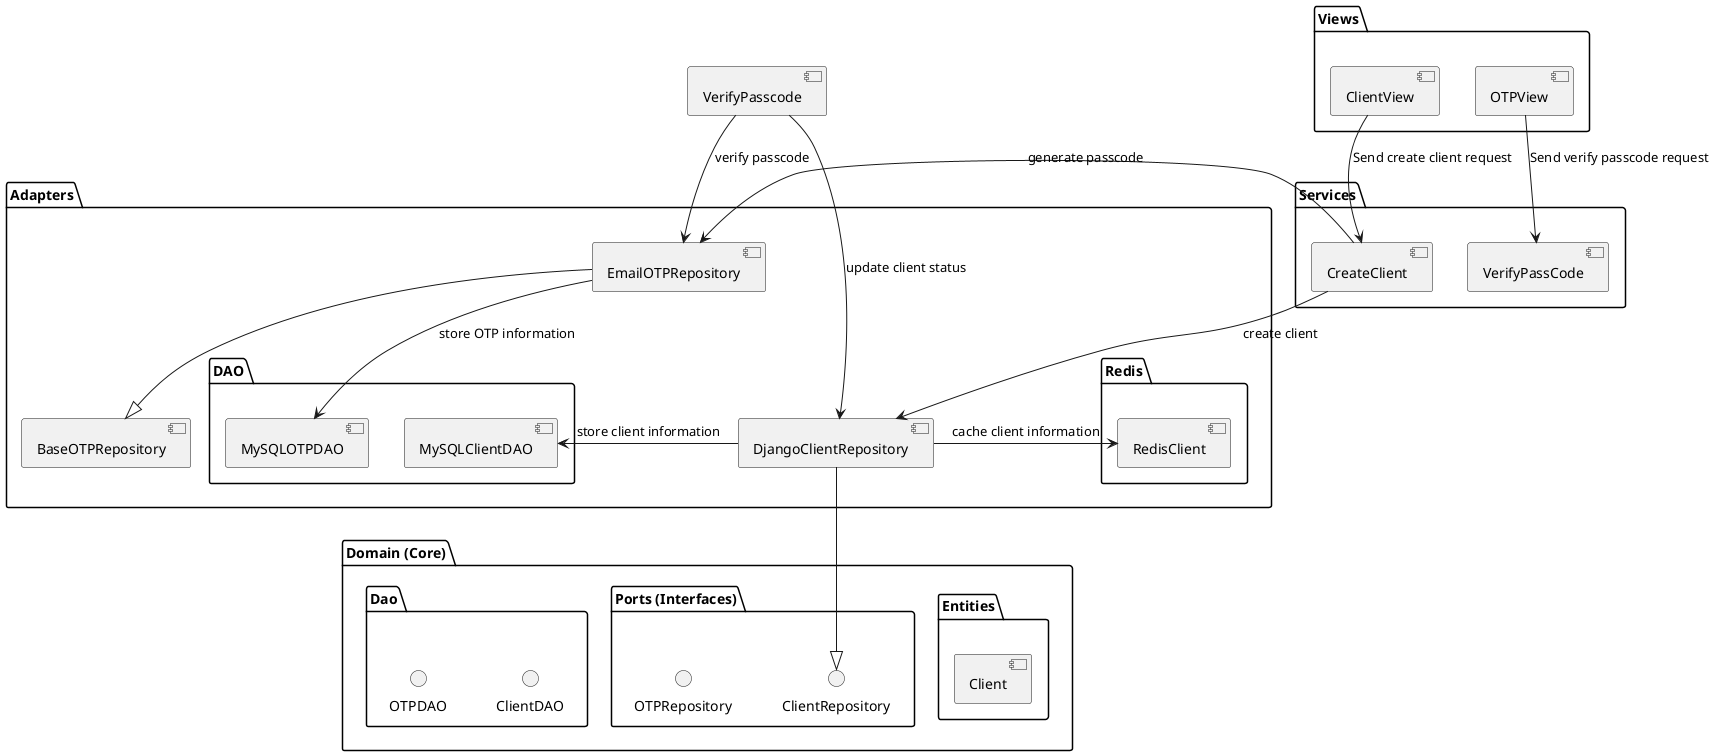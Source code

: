 @startuml
package "Domain (Core)" {
    package "Entities" {
        [Client]
    }

    package "Ports (Interfaces)" {
        interface ClientRepository
        interface OTPRepository
    }

    package "Dao" {
        interface ClientDAO
        interface OTPDAO
    }
}

package "Views" {
    [ClientView]
    [OTPView]
}

package "Adapters" {
    [DjangoClientRepository]
    [BaseOTPRepository]
    [EmailOTPRepository]

    package "DAO" {
        [MySQLClientDAO]
        [MySQLOTPDAO]
    }
    
    package "Redis" {
        [RedisClient]
    }
}

package "Services" {
    [CreateClient]
    [VerifyPassCode]
}

[ClientView] --> [CreateClient] : Send create client request
[CreateClient] -> [DjangoClientRepository] : create client
[DjangoClientRepository] -> [RedisClient] : cache client information
[DjangoClientRepository] -> [MySQLClientDAO] : store client information

[CreateClient] -> [EmailOTPRepository] : generate passcode

[OTPView] --> [VerifyPassCode] : Send verify passcode request
[VerifyPasscode] --> [DjangoClientRepository] : update client status
[VerifyPasscode] --> [EmailOTPRepository] : verify passcode

[DjangoClientRepository] --|> [ClientRepository]
[EmailOTPRepository] --|> [BaseOTPRepository]
[EmailOTPRepository] --> [MySQLOTPDAO] : store OTP information

@enduml